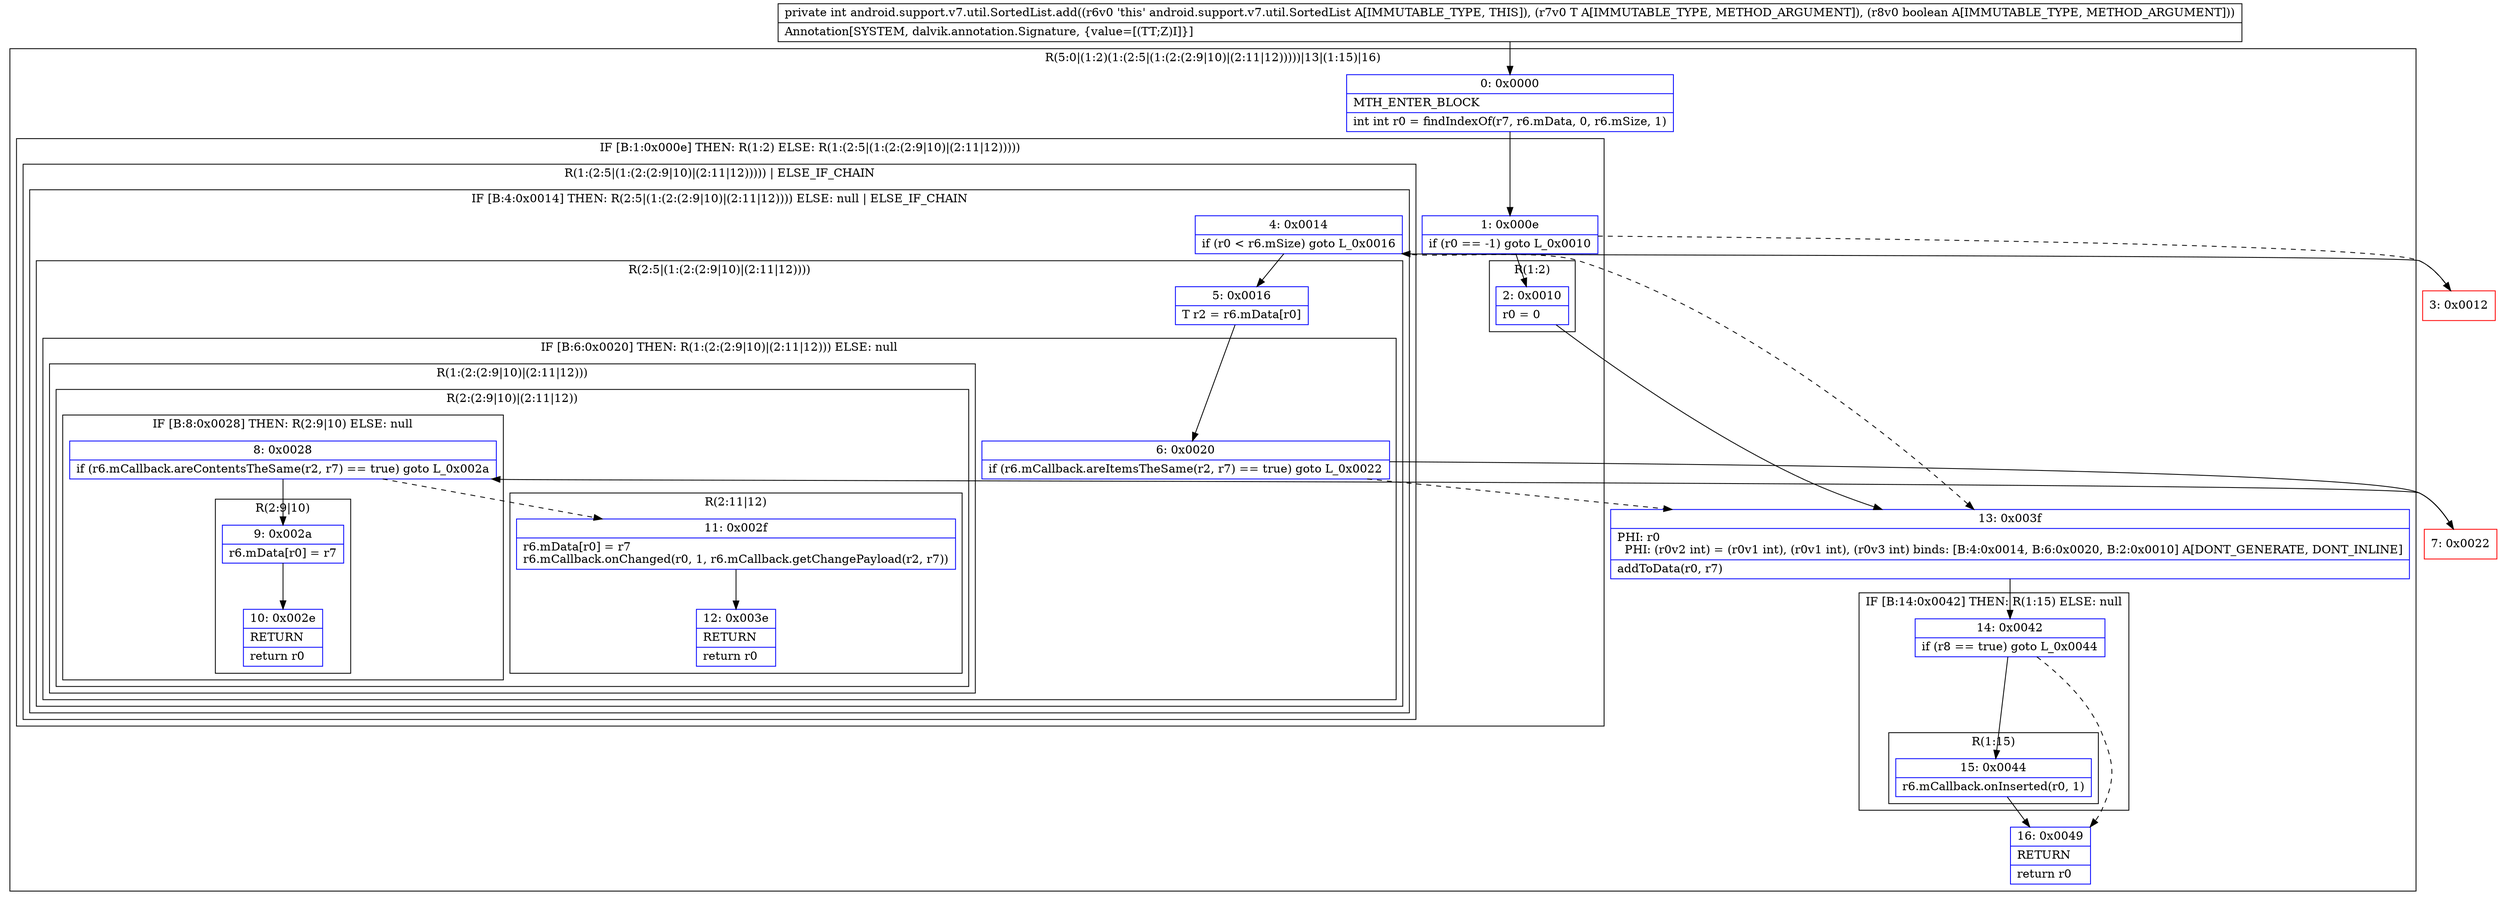 digraph "CFG forandroid.support.v7.util.SortedList.add(Ljava\/lang\/Object;Z)I" {
subgraph cluster_Region_2110753849 {
label = "R(5:0|(1:2)(1:(2:5|(1:(2:(2:9|10)|(2:11|12)))))|13|(1:15)|16)";
node [shape=record,color=blue];
Node_0 [shape=record,label="{0\:\ 0x0000|MTH_ENTER_BLOCK\l|int int r0 = findIndexOf(r7, r6.mData, 0, r6.mSize, 1)\l}"];
subgraph cluster_IfRegion_1994167177 {
label = "IF [B:1:0x000e] THEN: R(1:2) ELSE: R(1:(2:5|(1:(2:(2:9|10)|(2:11|12)))))";
node [shape=record,color=blue];
Node_1 [shape=record,label="{1\:\ 0x000e|if (r0 == \-1) goto L_0x0010\l}"];
subgraph cluster_Region_774622568 {
label = "R(1:2)";
node [shape=record,color=blue];
Node_2 [shape=record,label="{2\:\ 0x0010|r0 = 0\l}"];
}
subgraph cluster_Region_72088595 {
label = "R(1:(2:5|(1:(2:(2:9|10)|(2:11|12))))) | ELSE_IF_CHAIN\l";
node [shape=record,color=blue];
subgraph cluster_IfRegion_1022175804 {
label = "IF [B:4:0x0014] THEN: R(2:5|(1:(2:(2:9|10)|(2:11|12)))) ELSE: null | ELSE_IF_CHAIN\l";
node [shape=record,color=blue];
Node_4 [shape=record,label="{4\:\ 0x0014|if (r0 \< r6.mSize) goto L_0x0016\l}"];
subgraph cluster_Region_1036179420 {
label = "R(2:5|(1:(2:(2:9|10)|(2:11|12))))";
node [shape=record,color=blue];
Node_5 [shape=record,label="{5\:\ 0x0016|T r2 = r6.mData[r0]\l}"];
subgraph cluster_IfRegion_555661517 {
label = "IF [B:6:0x0020] THEN: R(1:(2:(2:9|10)|(2:11|12))) ELSE: null";
node [shape=record,color=blue];
Node_6 [shape=record,label="{6\:\ 0x0020|if (r6.mCallback.areItemsTheSame(r2, r7) == true) goto L_0x0022\l}"];
subgraph cluster_Region_1383863946 {
label = "R(1:(2:(2:9|10)|(2:11|12)))";
node [shape=record,color=blue];
subgraph cluster_Region_1557212281 {
label = "R(2:(2:9|10)|(2:11|12))";
node [shape=record,color=blue];
subgraph cluster_IfRegion_2094872442 {
label = "IF [B:8:0x0028] THEN: R(2:9|10) ELSE: null";
node [shape=record,color=blue];
Node_8 [shape=record,label="{8\:\ 0x0028|if (r6.mCallback.areContentsTheSame(r2, r7) == true) goto L_0x002a\l}"];
subgraph cluster_Region_1299324289 {
label = "R(2:9|10)";
node [shape=record,color=blue];
Node_9 [shape=record,label="{9\:\ 0x002a|r6.mData[r0] = r7\l}"];
Node_10 [shape=record,label="{10\:\ 0x002e|RETURN\l|return r0\l}"];
}
}
subgraph cluster_Region_1595973501 {
label = "R(2:11|12)";
node [shape=record,color=blue];
Node_11 [shape=record,label="{11\:\ 0x002f|r6.mData[r0] = r7\lr6.mCallback.onChanged(r0, 1, r6.mCallback.getChangePayload(r2, r7))\l}"];
Node_12 [shape=record,label="{12\:\ 0x003e|RETURN\l|return r0\l}"];
}
}
}
}
}
}
}
}
Node_13 [shape=record,label="{13\:\ 0x003f|PHI: r0 \l  PHI: (r0v2 int) = (r0v1 int), (r0v1 int), (r0v3 int) binds: [B:4:0x0014, B:6:0x0020, B:2:0x0010] A[DONT_GENERATE, DONT_INLINE]\l|addToData(r0, r7)\l}"];
subgraph cluster_IfRegion_98139680 {
label = "IF [B:14:0x0042] THEN: R(1:15) ELSE: null";
node [shape=record,color=blue];
Node_14 [shape=record,label="{14\:\ 0x0042|if (r8 == true) goto L_0x0044\l}"];
subgraph cluster_Region_172618351 {
label = "R(1:15)";
node [shape=record,color=blue];
Node_15 [shape=record,label="{15\:\ 0x0044|r6.mCallback.onInserted(r0, 1)\l}"];
}
}
Node_16 [shape=record,label="{16\:\ 0x0049|RETURN\l|return r0\l}"];
}
Node_3 [shape=record,color=red,label="{3\:\ 0x0012}"];
Node_7 [shape=record,color=red,label="{7\:\ 0x0022}"];
MethodNode[shape=record,label="{private int android.support.v7.util.SortedList.add((r6v0 'this' android.support.v7.util.SortedList A[IMMUTABLE_TYPE, THIS]), (r7v0 T A[IMMUTABLE_TYPE, METHOD_ARGUMENT]), (r8v0 boolean A[IMMUTABLE_TYPE, METHOD_ARGUMENT]))  | Annotation[SYSTEM, dalvik.annotation.Signature, \{value=[(TT;Z)I]\}]\l}"];
MethodNode -> Node_0;
Node_0 -> Node_1;
Node_1 -> Node_2;
Node_1 -> Node_3[style=dashed];
Node_2 -> Node_13;
Node_4 -> Node_5;
Node_4 -> Node_13[style=dashed];
Node_5 -> Node_6;
Node_6 -> Node_7;
Node_6 -> Node_13[style=dashed];
Node_8 -> Node_9;
Node_8 -> Node_11[style=dashed];
Node_9 -> Node_10;
Node_11 -> Node_12;
Node_13 -> Node_14;
Node_14 -> Node_15;
Node_14 -> Node_16[style=dashed];
Node_15 -> Node_16;
Node_3 -> Node_4;
Node_7 -> Node_8;
}

